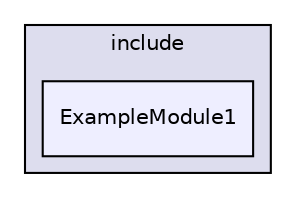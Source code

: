 digraph "/home/travis/build/AliceO2Group/AliceO2/Examples/ExampleModule1/include/ExampleModule1" {
  bgcolor=transparent;
  compound=true
  node [ fontsize="10", fontname="Helvetica"];
  edge [ labelfontsize="10", labelfontname="Helvetica"];
  subgraph clusterdir_a6f76ef2f018eb282e13bfc6cefa234c {
    graph [ bgcolor="#ddddee", pencolor="black", label="include" fontname="Helvetica", fontsize="10", URL="dir_a6f76ef2f018eb282e13bfc6cefa234c.html"]
  dir_269b4b8862bcfbccac5a97dfaabf424e [shape=box, label="ExampleModule1", style="filled", fillcolor="#eeeeff", pencolor="black", URL="dir_269b4b8862bcfbccac5a97dfaabf424e.html"];
  }
}
